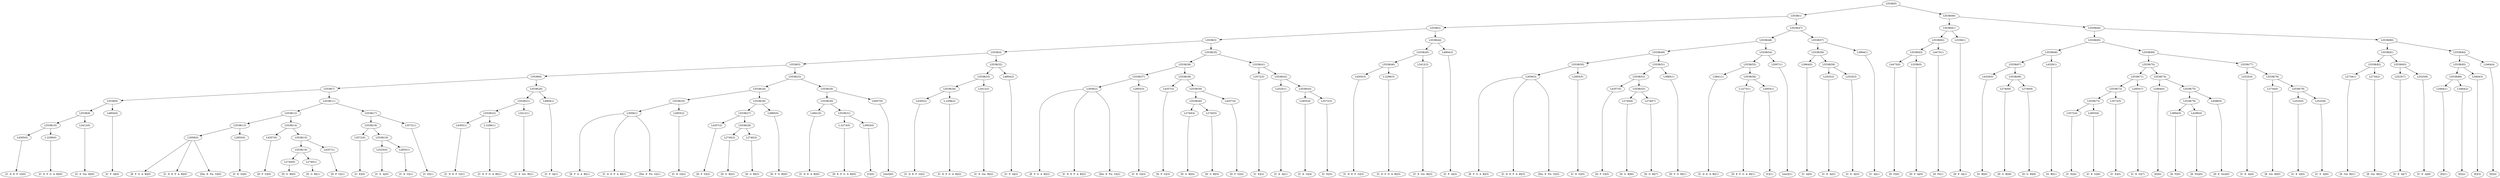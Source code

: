 digraph sample{
"L4305(0)"->"[C  D  E  F  G](0)"
"L-2296(0)"->"[C  D  F  G  A  B](0)"
"L5538(10)"->"L4305(0)"
"L5538(10)"->"L-2296(0)"
"L3412(0)"->"[C  E  Gis  B](0)"
"L5538(9)"->"L5538(10)"
"L5538(9)"->"L3412(0)"
"L4804(0)"->"[C  F  A](0)"
"L5538(8)"->"L5538(9)"
"L5538(8)"->"L4804(0)"
"L3056(0)"->"[E  F  G  A  B](0)"
"L3056(0)"->"[C  D  E  F  A  B](0)"
"L3056(0)"->"[Dis  E  Fis  G](0)"
"L2855(0)"->"[C  E  G](0)"
"L5538(13)"->"L3056(0)"
"L5538(13)"->"L2855(0)"
"L4357(0)"->"[D  F  G](0)"
"L2740(0)"->"[D  G  B](0)"
"L2740(1)"->"[D  G  B](1)"
"L5538(16)"->"L2740(0)"
"L5538(16)"->"L2740(1)"
"L4357(1)"->"[D  F  G](1)"
"L5538(15)"->"L5538(16)"
"L5538(15)"->"L4357(1)"
"L5538(14)"->"L4357(0)"
"L5538(14)"->"L5538(15)"
"L5538(12)"->"L5538(13)"
"L5538(12)"->"L5538(14)"
"L3572(0)"->"[C  E](0)"
"L2525(0)"->"[C  E  A](0)"
"L2855(1)"->"[C  E  G](1)"
"L5538(19)"->"L2525(0)"
"L5538(19)"->"L2855(1)"
"L5538(18)"->"L3572(0)"
"L5538(18)"->"L5538(19)"
"L3572(1)"->"[C  E](1)"
"L5538(17)"->"L5538(18)"
"L5538(17)"->"L3572(1)"
"L5538(11)"->"L5538(12)"
"L5538(11)"->"L5538(17)"
"L5538(7)"->"L5538(8)"
"L5538(7)"->"L5538(11)"
"L4305(1)"->"[C  D  E  F  G](1)"
"L-2296(1)"->"[C  D  F  G  A  B](1)"
"L5538(22)"->"L4305(1)"
"L5538(22)"->"L-2296(1)"
"L3412(1)"->"[C  E  Gis  B](1)"
"L5538(21)"->"L5538(22)"
"L5538(21)"->"L3412(1)"
"L4804(1)"->"[C  F  A](1)"
"L5538(20)"->"L5538(21)"
"L5538(20)"->"L4804(1)"
"L5538(6)"->"L5538(7)"
"L5538(6)"->"L5538(20)"
"L3056(1)"->"[E  F  G  A  B](1)"
"L3056(1)"->"[C  D  E  F  A  B](1)"
"L3056(1)"->"[Dis  E  Fis  G](1)"
"L2855(2)"->"[C  E  G](2)"
"L5538(25)"->"L3056(1)"
"L5538(25)"->"L2855(2)"
"L4357(2)"->"[D  F  G](2)"
"L2740(2)"->"[D  G  B](2)"
"L2740(3)"->"[D  G  B](3)"
"L5538(28)"->"L2740(2)"
"L5538(28)"->"L2740(3)"
"L5538(27)"->"L4357(2)"
"L5538(27)"->"L5538(28)"
"L3885(0)"->"[D  F  G  B](0)"
"L5538(26)"->"L5538(27)"
"L5538(26)"->"L3885(0)"
"L5538(24)"->"L5538(25)"
"L5538(24)"->"L5538(26)"
"L3841(0)"->"[C  D  E  A  B](0)"
"L-2273(0)"->"[D  E  F  G  A  B](0)"
"L3003(0)"->"[C](0)"
"L5538(31)"->"L-2273(0)"
"L5538(31)"->"L3003(0)"
"L5538(30)"->"L3841(0)"
"L5538(30)"->"L5538(31)"
"L5007(0)"->"[rest](0)"
"L5538(29)"->"L5538(30)"
"L5538(29)"->"L5007(0)"
"L5538(23)"->"L5538(24)"
"L5538(23)"->"L5538(29)"
"L5538(5)"->"L5538(6)"
"L5538(5)"->"L5538(23)"
"L4305(2)"->"[C  D  E  F  G](2)"
"L-2296(2)"->"[C  D  F  G  A  B](2)"
"L5538(34)"->"L4305(2)"
"L5538(34)"->"L-2296(2)"
"L3412(2)"->"[C  E  Gis  B](2)"
"L5538(33)"->"L5538(34)"
"L5538(33)"->"L3412(2)"
"L4804(2)"->"[C  F  A](2)"
"L5538(32)"->"L5538(33)"
"L5538(32)"->"L4804(2)"
"L5538(4)"->"L5538(5)"
"L5538(4)"->"L5538(32)"
"L3056(2)"->"[E  F  G  A  B](2)"
"L3056(2)"->"[C  D  E  F  A  B](2)"
"L3056(2)"->"[Dis  E  Fis  G](2)"
"L2855(3)"->"[C  E  G](3)"
"L5538(37)"->"L3056(2)"
"L5538(37)"->"L2855(3)"
"L4357(3)"->"[D  F  G](3)"
"L2740(4)"->"[D  G  B](4)"
"L2740(5)"->"[D  G  B](5)"
"L5538(40)"->"L2740(4)"
"L5538(40)"->"L2740(5)"
"L4357(4)"->"[D  F  G](4)"
"L5538(39)"->"L5538(40)"
"L5538(39)"->"L4357(4)"
"L5538(38)"->"L4357(3)"
"L5538(38)"->"L5538(39)"
"L5538(36)"->"L5538(37)"
"L5538(36)"->"L5538(38)"
"L3572(2)"->"[C  E](2)"
"L2525(1)"->"[C  E  A](1)"
"L2855(4)"->"[C  E  G](4)"
"L3572(3)"->"[C  E](3)"
"L5538(43)"->"L2855(4)"
"L5538(43)"->"L3572(3)"
"L5538(42)"->"L2525(1)"
"L5538(42)"->"L5538(43)"
"L5538(41)"->"L3572(2)"
"L5538(41)"->"L5538(42)"
"L5538(35)"->"L5538(36)"
"L5538(35)"->"L5538(41)"
"L5538(3)"->"L5538(4)"
"L5538(3)"->"L5538(35)"
"L4305(3)"->"[C  D  E  F  G](3)"
"L-2296(3)"->"[C  D  F  G  A  B](3)"
"L5538(46)"->"L4305(3)"
"L5538(46)"->"L-2296(3)"
"L3412(3)"->"[C  E  Gis  B](3)"
"L5538(45)"->"L5538(46)"
"L5538(45)"->"L3412(3)"
"L4804(3)"->"[C  F  A](3)"
"L5538(44)"->"L5538(45)"
"L5538(44)"->"L4804(3)"
"L5538(2)"->"L5538(3)"
"L5538(2)"->"L5538(44)"
"L3056(3)"->"[E  F  G  A  B](3)"
"L3056(3)"->"[C  D  E  F  A  B](3)"
"L3056(3)"->"[Dis  E  Fis  G](3)"
"L2855(5)"->"[C  E  G](5)"
"L5538(50)"->"L3056(3)"
"L5538(50)"->"L2855(5)"
"L4357(5)"->"[D  F  G](5)"
"L2740(6)"->"[D  G  B](6)"
"L2740(7)"->"[D  G  B](7)"
"L5538(53)"->"L2740(6)"
"L5538(53)"->"L2740(7)"
"L5538(52)"->"L4357(5)"
"L5538(52)"->"L5538(53)"
"L3885(1)"->"[D  F  G  B](1)"
"L5538(51)"->"L5538(52)"
"L5538(51)"->"L3885(1)"
"L5538(49)"->"L5538(50)"
"L5538(49)"->"L5538(51)"
"L3841(1)"->"[C  D  E  A  B](1)"
"L-2273(1)"->"[D  E  F  G  A  B](1)"
"L3003(1)"->"[C](1)"
"L5538(56)"->"L-2273(1)"
"L5538(56)"->"L3003(1)"
"L5538(55)"->"L3841(1)"
"L5538(55)"->"L5538(56)"
"L5007(1)"->"[rest](1)"
"L5538(54)"->"L5538(55)"
"L5538(54)"->"L5007(1)"
"L5538(48)"->"L5538(49)"
"L5538(48)"->"L5538(54)"
"L3964(0)"->"[C  A](0)"
"L2525(2)"->"[C  E  A](2)"
"L2525(3)"->"[C  E  A](3)"
"L5538(59)"->"L2525(2)"
"L5538(59)"->"L2525(3)"
"L5538(58)"->"L3964(0)"
"L5538(58)"->"L5538(59)"
"L3964(1)"->"[C  A](1)"
"L5538(57)"->"L5538(58)"
"L5538(57)"->"L3964(1)"
"L5538(47)"->"L5538(48)"
"L5538(47)"->"L5538(57)"
"L5538(1)"->"L5538(2)"
"L5538(1)"->"L5538(47)"
"L4473(0)"->"[D  F](0)"
"L3338(0)"->"[D  F  A](0)"
"L5538(63)"->"L4473(0)"
"L5538(63)"->"L3338(0)"
"L4473(1)"->"[D  F](1)"
"L5538(62)"->"L5538(63)"
"L5538(62)"->"L4473(1)"
"L3338(1)"->"[D  F  A](1)"
"L5538(61)"->"L5538(62)"
"L5538(61)"->"L3338(1)"
"L4320(0)"->"[G  B](0)"
"L2740(8)"->"[D  G  B](8)"
"L2740(9)"->"[D  G  B](9)"
"L5538(68)"->"L2740(8)"
"L5538(68)"->"L2740(9)"
"L5538(67)"->"L4320(0)"
"L5538(67)"->"L5538(68)"
"L4320(1)"->"[G  B](1)"
"L5538(66)"->"L5538(67)"
"L5538(66)"->"L4320(1)"
"L3572(4)"->"[C  E](4)"
"L2855(6)"->"[C  E  G](6)"
"L5538(73)"->"L3572(4)"
"L5538(73)"->"L2855(6)"
"L3572(5)"->"[C  E](5)"
"L5538(72)"->"L5538(73)"
"L5538(72)"->"L3572(5)"
"L2855(7)"->"[C  E  G](7)"
"L5538(71)"->"L5538(72)"
"L5538(71)"->"L2855(7)"
"L3464(0)"->"[E](0)"
"L3894(0)"->"[E  F](0)"
"L4296(0)"->"[E  Fis](0)"
"L5538(76)"->"L3894(0)"
"L5538(76)"->"L4296(0)"
"L4586(0)"->"[D  E  Gis](0)"
"L5538(75)"->"L5538(76)"
"L5538(75)"->"L4586(0)"
"L5538(74)"->"L3464(0)"
"L5538(74)"->"L5538(75)"
"L5538(70)"->"L5538(71)"
"L5538(70)"->"L5538(74)"
"L2525(4)"->"[C  E  A](4)"
"L2734(0)"->"[E  Gis  B](0)"
"L2525(5)"->"[C  E  A](5)"
"L2525(6)"->"[C  E  A](6)"
"L5538(79)"->"L2525(5)"
"L5538(79)"->"L2525(6)"
"L5538(78)"->"L2734(0)"
"L5538(78)"->"L5538(79)"
"L5538(77)"->"L2525(4)"
"L5538(77)"->"L5538(78)"
"L5538(69)"->"L5538(70)"
"L5538(69)"->"L5538(77)"
"L5538(65)"->"L5538(66)"
"L5538(65)"->"L5538(69)"
"L2734(1)"->"[E  Gis  B](1)"
"L2734(2)"->"[E  Gis  B](2)"
"L5538(82)"->"L2734(1)"
"L5538(82)"->"L2734(2)"
"L2525(7)"->"[C  E  A](7)"
"L2525(8)"->"[C  E  A](8)"
"L5538(83)"->"L2525(7)"
"L5538(83)"->"L2525(8)"
"L5538(81)"->"L5538(82)"
"L5538(81)"->"L5538(83)"
"L3464(1)"->"[E](1)"
"L3464(2)"->"[E](2)"
"L5538(86)"->"L3464(1)"
"L5538(86)"->"L3464(2)"
"L3464(3)"->"[E](3)"
"L5538(85)"->"L5538(86)"
"L5538(85)"->"L3464(3)"
"L3464(4)"->"[E](4)"
"L5538(84)"->"L5538(85)"
"L5538(84)"->"L3464(4)"
"L5538(80)"->"L5538(81)"
"L5538(80)"->"L5538(84)"
"L5538(64)"->"L5538(65)"
"L5538(64)"->"L5538(80)"
"L5538(60)"->"L5538(61)"
"L5538(60)"->"L5538(64)"
"L5538(0)"->"L5538(1)"
"L5538(0)"->"L5538(60)"
{rank = min; "L5538(0)"}
{rank = same; "L5538(1)"; "L5538(60)";}
{rank = same; "L5538(2)"; "L5538(47)"; "L5538(61)"; "L5538(64)";}
{rank = same; "L5538(3)"; "L5538(44)"; "L5538(48)"; "L5538(57)"; "L5538(62)"; "L3338(1)"; "L5538(65)"; "L5538(80)";}
{rank = same; "L5538(4)"; "L5538(35)"; "L5538(45)"; "L4804(3)"; "L5538(49)"; "L5538(54)"; "L5538(58)"; "L3964(1)"; "L5538(63)"; "L4473(1)"; "L5538(66)"; "L5538(69)"; "L5538(81)"; "L5538(84)";}
{rank = same; "L5538(5)"; "L5538(32)"; "L5538(36)"; "L5538(41)"; "L5538(46)"; "L3412(3)"; "L5538(50)"; "L5538(51)"; "L5538(55)"; "L5007(1)"; "L3964(0)"; "L5538(59)"; "L4473(0)"; "L3338(0)"; "L5538(67)"; "L4320(1)"; "L5538(70)"; "L5538(77)"; "L5538(82)"; "L5538(83)"; "L5538(85)"; "L3464(4)";}
{rank = same; "L5538(6)"; "L5538(23)"; "L5538(33)"; "L4804(2)"; "L5538(37)"; "L5538(38)"; "L3572(2)"; "L5538(42)"; "L4305(3)"; "L-2296(3)"; "L3056(3)"; "L2855(5)"; "L5538(52)"; "L3885(1)"; "L3841(1)"; "L5538(56)"; "L2525(2)"; "L2525(3)"; "L4320(0)"; "L5538(68)"; "L5538(71)"; "L5538(74)"; "L2525(4)"; "L5538(78)"; "L2734(1)"; "L2734(2)"; "L2525(7)"; "L2525(8)"; "L5538(86)"; "L3464(3)";}
{rank = same; "L5538(7)"; "L5538(20)"; "L5538(24)"; "L5538(29)"; "L5538(34)"; "L3412(2)"; "L3056(2)"; "L2855(3)"; "L4357(3)"; "L5538(39)"; "L2525(1)"; "L5538(43)"; "L4357(5)"; "L5538(53)"; "L-2273(1)"; "L3003(1)"; "L2740(8)"; "L2740(9)"; "L5538(72)"; "L2855(7)"; "L3464(0)"; "L5538(75)"; "L2734(0)"; "L5538(79)"; "L3464(1)"; "L3464(2)";}
{rank = same; "L5538(8)"; "L5538(11)"; "L5538(21)"; "L4804(1)"; "L5538(25)"; "L5538(26)"; "L5538(30)"; "L5007(0)"; "L4305(2)"; "L-2296(2)"; "L5538(40)"; "L4357(4)"; "L2855(4)"; "L3572(3)"; "L2740(6)"; "L2740(7)"; "L5538(73)"; "L3572(5)"; "L5538(76)"; "L4586(0)"; "L2525(5)"; "L2525(6)";}
{rank = same; "L5538(9)"; "L4804(0)"; "L5538(12)"; "L5538(17)"; "L5538(22)"; "L3412(1)"; "L3056(1)"; "L2855(2)"; "L5538(27)"; "L3885(0)"; "L3841(0)"; "L5538(31)"; "L2740(4)"; "L2740(5)"; "L3572(4)"; "L2855(6)"; "L3894(0)"; "L4296(0)";}
{rank = same; "L5538(10)"; "L3412(0)"; "L5538(13)"; "L5538(14)"; "L5538(18)"; "L3572(1)"; "L4305(1)"; "L-2296(1)"; "L4357(2)"; "L5538(28)"; "L-2273(0)"; "L3003(0)";}
{rank = same; "L4305(0)"; "L-2296(0)"; "L3056(0)"; "L2855(0)"; "L4357(0)"; "L5538(15)"; "L3572(0)"; "L5538(19)"; "L2740(2)"; "L2740(3)";}
{rank = same; "L5538(16)"; "L4357(1)"; "L2525(0)"; "L2855(1)";}
{rank = same; "L2740(0)"; "L2740(1)";}
{rank = max; "[C  A](0)"; "[C  A](1)"; "[C  D  E  A  B](0)"; "[C  D  E  A  B](1)"; "[C  D  E  F  A  B](0)"; "[C  D  E  F  A  B](1)"; "[C  D  E  F  A  B](2)"; "[C  D  E  F  A  B](3)"; "[C  D  E  F  G](0)"; "[C  D  E  F  G](1)"; "[C  D  E  F  G](2)"; "[C  D  E  F  G](3)"; "[C  D  F  G  A  B](0)"; "[C  D  F  G  A  B](1)"; "[C  D  F  G  A  B](2)"; "[C  D  F  G  A  B](3)"; "[C  E  A](0)"; "[C  E  A](1)"; "[C  E  A](2)"; "[C  E  A](3)"; "[C  E  A](4)"; "[C  E  A](5)"; "[C  E  A](6)"; "[C  E  A](7)"; "[C  E  A](8)"; "[C  E  G](0)"; "[C  E  G](1)"; "[C  E  G](2)"; "[C  E  G](3)"; "[C  E  G](4)"; "[C  E  G](5)"; "[C  E  G](6)"; "[C  E  G](7)"; "[C  E  Gis  B](0)"; "[C  E  Gis  B](1)"; "[C  E  Gis  B](2)"; "[C  E  Gis  B](3)"; "[C  E](0)"; "[C  E](1)"; "[C  E](2)"; "[C  E](3)"; "[C  E](4)"; "[C  E](5)"; "[C  F  A](0)"; "[C  F  A](1)"; "[C  F  A](2)"; "[C  F  A](3)"; "[C](0)"; "[C](1)"; "[D  E  F  G  A  B](0)"; "[D  E  F  G  A  B](1)"; "[D  E  Gis](0)"; "[D  F  A](0)"; "[D  F  A](1)"; "[D  F  G  B](0)"; "[D  F  G  B](1)"; "[D  F  G](0)"; "[D  F  G](1)"; "[D  F  G](2)"; "[D  F  G](3)"; "[D  F  G](4)"; "[D  F  G](5)"; "[D  F](0)"; "[D  F](1)"; "[D  G  B](0)"; "[D  G  B](1)"; "[D  G  B](2)"; "[D  G  B](3)"; "[D  G  B](4)"; "[D  G  B](5)"; "[D  G  B](6)"; "[D  G  B](7)"; "[D  G  B](8)"; "[D  G  B](9)"; "[Dis  E  Fis  G](0)"; "[Dis  E  Fis  G](1)"; "[Dis  E  Fis  G](2)"; "[Dis  E  Fis  G](3)"; "[E  F  G  A  B](0)"; "[E  F  G  A  B](1)"; "[E  F  G  A  B](2)"; "[E  F  G  A  B](3)"; "[E  F](0)"; "[E  Fis](0)"; "[E  Gis  B](0)"; "[E  Gis  B](1)"; "[E  Gis  B](2)"; "[E](0)"; "[E](1)"; "[E](2)"; "[E](3)"; "[E](4)"; "[G  B](0)"; "[G  B](1)"; "[rest](0)"; "[rest](1)";}
}